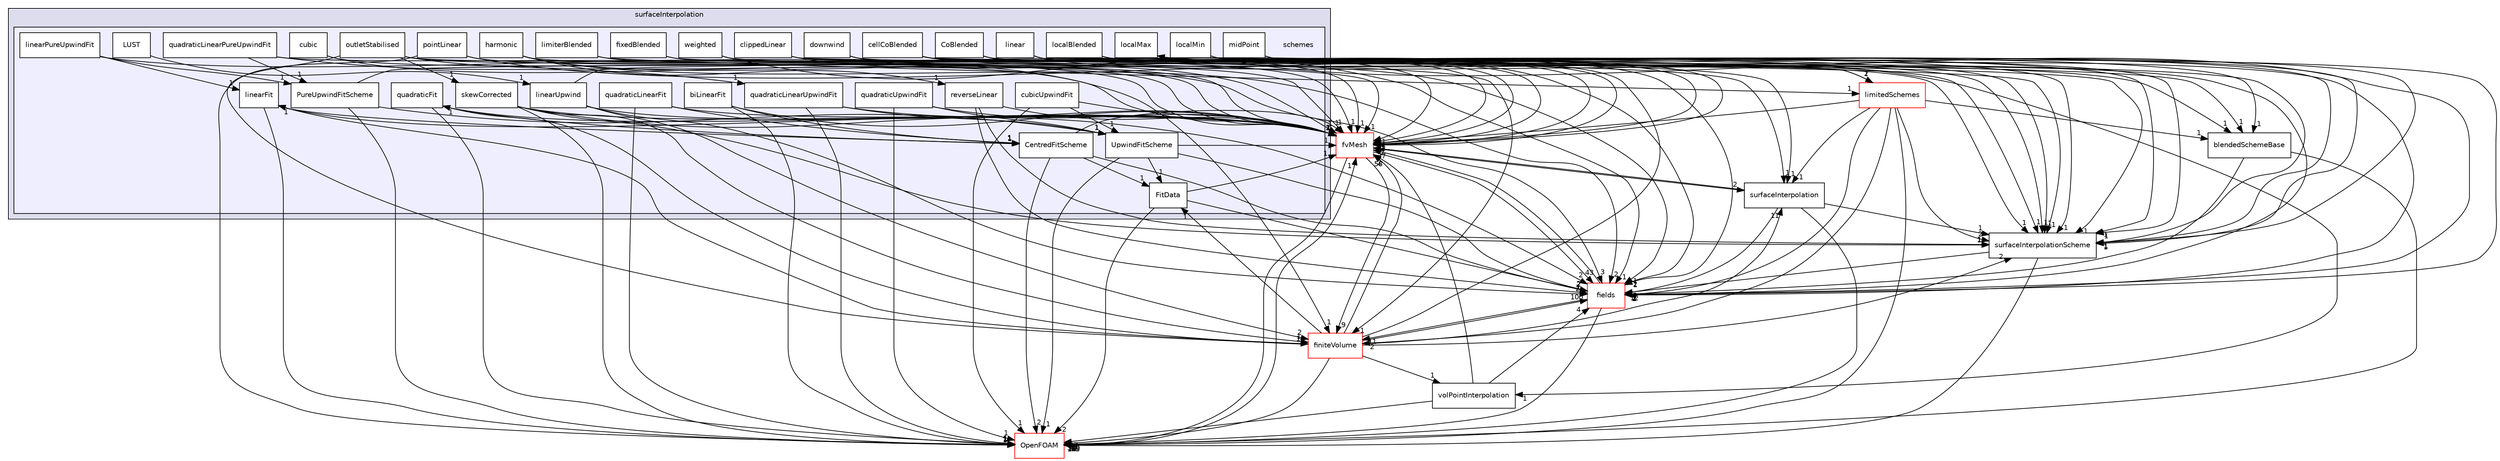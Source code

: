 digraph "src/finiteVolume/interpolation/surfaceInterpolation/schemes" {
  bgcolor=transparent;
  compound=true
  node [ fontsize="10", fontname="Helvetica"];
  edge [ labelfontsize="10", labelfontname="Helvetica"];
  subgraph clusterdir_4df5f063103ed43a92094c50d9ef5fe1 {
    graph [ bgcolor="#ddddee", pencolor="black", label="surfaceInterpolation" fontname="Helvetica", fontsize="10", URL="dir_4df5f063103ed43a92094c50d9ef5fe1.html"]
  subgraph clusterdir_deb7d71175aa940c147966c547ebcb7e {
    graph [ bgcolor="#eeeeff", pencolor="black", label="" URL="dir_deb7d71175aa940c147966c547ebcb7e.html"];
    dir_deb7d71175aa940c147966c547ebcb7e [shape=plaintext label="schemes"];
    dir_8c676d3489f4cec8403523e40f836623 [shape=box label="biLinearFit" color="black" fillcolor="white" style="filled" URL="dir_8c676d3489f4cec8403523e40f836623.html"];
    dir_6e6111e795c3babff867ddb467227c37 [shape=box label="cellCoBlended" color="black" fillcolor="white" style="filled" URL="dir_6e6111e795c3babff867ddb467227c37.html"];
    dir_5067335aa3a34104ac41befc6ecfb362 [shape=box label="CentredFitScheme" color="black" fillcolor="white" style="filled" URL="dir_5067335aa3a34104ac41befc6ecfb362.html"];
    dir_7982a15e2c9f5f310067cd236557a108 [shape=box label="clippedLinear" color="black" fillcolor="white" style="filled" URL="dir_7982a15e2c9f5f310067cd236557a108.html"];
    dir_8ee8580f0707fe23d178d2597733a86f [shape=box label="CoBlended" color="black" fillcolor="white" style="filled" URL="dir_8ee8580f0707fe23d178d2597733a86f.html"];
    dir_ea3592f82d82f29081b17d0b0c08ef9f [shape=box label="cubic" color="black" fillcolor="white" style="filled" URL="dir_ea3592f82d82f29081b17d0b0c08ef9f.html"];
    dir_6e88ce7aa5483a0742ec9d8ca7a1206e [shape=box label="cubicUpwindFit" color="black" fillcolor="white" style="filled" URL="dir_6e88ce7aa5483a0742ec9d8ca7a1206e.html"];
    dir_1e3516bb646493b23de3894135678ab2 [shape=box label="downwind" color="black" fillcolor="white" style="filled" URL="dir_1e3516bb646493b23de3894135678ab2.html"];
    dir_8b1dd99eadfdd2f1d530ebe9643fb191 [shape=box label="FitData" color="black" fillcolor="white" style="filled" URL="dir_8b1dd99eadfdd2f1d530ebe9643fb191.html"];
    dir_d893720f82490cc7d699800ba8b12c24 [shape=box label="fixedBlended" color="black" fillcolor="white" style="filled" URL="dir_d893720f82490cc7d699800ba8b12c24.html"];
    dir_4b6dffcbb2e29ef43be8524aef50a8b2 [shape=box label="harmonic" color="black" fillcolor="white" style="filled" URL="dir_4b6dffcbb2e29ef43be8524aef50a8b2.html"];
    dir_92091901d8844e794085c59c2b424dfb [shape=box label="limiterBlended" color="black" fillcolor="white" style="filled" URL="dir_92091901d8844e794085c59c2b424dfb.html"];
    dir_9e2eeea6cf6040677fd901bbca7e41e2 [shape=box label="linear" color="black" fillcolor="white" style="filled" URL="dir_9e2eeea6cf6040677fd901bbca7e41e2.html"];
    dir_863f5a43b6aa310a14bb70f68a33ff73 [shape=box label="linearFit" color="black" fillcolor="white" style="filled" URL="dir_863f5a43b6aa310a14bb70f68a33ff73.html"];
    dir_d0c89841d7fd6f14bf7d49e5f7e8ff0b [shape=box label="linearPureUpwindFit" color="black" fillcolor="white" style="filled" URL="dir_d0c89841d7fd6f14bf7d49e5f7e8ff0b.html"];
    dir_d07d241d5def1122e0b606e45bde700f [shape=box label="linearUpwind" color="black" fillcolor="white" style="filled" URL="dir_d07d241d5def1122e0b606e45bde700f.html"];
    dir_72771d86e3c0e895e91a5c354fd3df1e [shape=box label="localBlended" color="black" fillcolor="white" style="filled" URL="dir_72771d86e3c0e895e91a5c354fd3df1e.html"];
    dir_a67aa0f16f03e8bd179676161adf828d [shape=box label="localMax" color="black" fillcolor="white" style="filled" URL="dir_a67aa0f16f03e8bd179676161adf828d.html"];
    dir_decb6337c4a66de575cd06222718807a [shape=box label="localMin" color="black" fillcolor="white" style="filled" URL="dir_decb6337c4a66de575cd06222718807a.html"];
    dir_60b5e15bc2fe18bfab31cbbf3c445360 [shape=box label="LUST" color="black" fillcolor="white" style="filled" URL="dir_60b5e15bc2fe18bfab31cbbf3c445360.html"];
    dir_ba7f9d70986807131ccd265de8ede7ec [shape=box label="midPoint" color="black" fillcolor="white" style="filled" URL="dir_ba7f9d70986807131ccd265de8ede7ec.html"];
    dir_ab6b78185e00f583defcc8127c6b8f03 [shape=box label="outletStabilised" color="black" fillcolor="white" style="filled" URL="dir_ab6b78185e00f583defcc8127c6b8f03.html"];
    dir_5ac8fdebc958cd976c68be2e995d5722 [shape=box label="pointLinear" color="black" fillcolor="white" style="filled" URL="dir_5ac8fdebc958cd976c68be2e995d5722.html"];
    dir_8a73b554d394b76199228c6ba2a8d685 [shape=box label="PureUpwindFitScheme" color="black" fillcolor="white" style="filled" URL="dir_8a73b554d394b76199228c6ba2a8d685.html"];
    dir_4222bf86fc7d2e32bb18656d8b03e2ae [shape=box label="quadraticFit" color="black" fillcolor="white" style="filled" URL="dir_4222bf86fc7d2e32bb18656d8b03e2ae.html"];
    dir_71d8be77d4afdc69b08e3361ccc21108 [shape=box label="quadraticLinearFit" color="black" fillcolor="white" style="filled" URL="dir_71d8be77d4afdc69b08e3361ccc21108.html"];
    dir_431b527c82c21cf1a3ed2a8a9269c081 [shape=box label="quadraticLinearPureUpwindFit" color="black" fillcolor="white" style="filled" URL="dir_431b527c82c21cf1a3ed2a8a9269c081.html"];
    dir_7acc3717b20ec50a2d3c6bf68c2f5c24 [shape=box label="quadraticLinearUpwindFit" color="black" fillcolor="white" style="filled" URL="dir_7acc3717b20ec50a2d3c6bf68c2f5c24.html"];
    dir_c4fafabf97ad2c1a1cea31f7df72d717 [shape=box label="quadraticUpwindFit" color="black" fillcolor="white" style="filled" URL="dir_c4fafabf97ad2c1a1cea31f7df72d717.html"];
    dir_d70050f29e7ffdcf651aa4bbd070ecb6 [shape=box label="reverseLinear" color="black" fillcolor="white" style="filled" URL="dir_d70050f29e7ffdcf651aa4bbd070ecb6.html"];
    dir_b31a297922b308846172e07b946bd24e [shape=box label="skewCorrected" color="black" fillcolor="white" style="filled" URL="dir_b31a297922b308846172e07b946bd24e.html"];
    dir_1afd78ac93aa70cb906e64b5002585a3 [shape=box label="UpwindFitScheme" color="black" fillcolor="white" style="filled" URL="dir_1afd78ac93aa70cb906e64b5002585a3.html"];
    dir_db0a2226cb14096abcebce6a1c584024 [shape=box label="weighted" color="black" fillcolor="white" style="filled" URL="dir_db0a2226cb14096abcebce6a1c584024.html"];
  }
  }
  dir_19d3b1afd53ea5e65e1bc53b79dacb85 [shape=box label="surfaceInterpolationScheme" URL="dir_19d3b1afd53ea5e65e1bc53b79dacb85.html"];
  dir_6a5239496b78780b2a0dad3fa92ab857 [shape=box label="surfaceInterpolation" URL="dir_6a5239496b78780b2a0dad3fa92ab857.html"];
  dir_25ab4a83a983f7bb7a38b7f63bb141b7 [shape=box label="fields" color="red" URL="dir_25ab4a83a983f7bb7a38b7f63bb141b7.html"];
  dir_12a067b830ecef67be6217f1ffe5344c [shape=box label="blendedSchemeBase" URL="dir_12a067b830ecef67be6217f1ffe5344c.html"];
  dir_dd9fc39a8f9a2ae23f0e64eaf0f03929 [shape=box label="volPointInterpolation" URL="dir_dd9fc39a8f9a2ae23f0e64eaf0f03929.html"];
  dir_2ea871e4defbdbd60808750cae643c63 [shape=box label="finiteVolume" color="red" URL="dir_2ea871e4defbdbd60808750cae643c63.html"];
  dir_3b094e1ce2b3f641da0071aec2c4e694 [shape=box label="limitedSchemes" color="red" URL="dir_3b094e1ce2b3f641da0071aec2c4e694.html"];
  dir_c382fa095c9c33d8673c0dd60aaef275 [shape=box label="fvMesh" color="red" URL="dir_c382fa095c9c33d8673c0dd60aaef275.html"];
  dir_c5473ff19b20e6ec4dfe5c310b3778a8 [shape=box label="OpenFOAM" color="red" URL="dir_c5473ff19b20e6ec4dfe5c310b3778a8.html"];
  dir_d70050f29e7ffdcf651aa4bbd070ecb6->dir_19d3b1afd53ea5e65e1bc53b79dacb85 [headlabel="1", labeldistance=1.5 headhref="dir_001262_001267.html"];
  dir_d70050f29e7ffdcf651aa4bbd070ecb6->dir_25ab4a83a983f7bb7a38b7f63bb141b7 [headlabel="1", labeldistance=1.5 headhref="dir_001262_000936.html"];
  dir_d70050f29e7ffdcf651aa4bbd070ecb6->dir_c382fa095c9c33d8673c0dd60aaef275 [headlabel="1", labeldistance=1.5 headhref="dir_001262_001124.html"];
  dir_d07d241d5def1122e0b606e45bde700f->dir_25ab4a83a983f7bb7a38b7f63bb141b7 [headlabel="2", labeldistance=1.5 headhref="dir_001248_000936.html"];
  dir_d07d241d5def1122e0b606e45bde700f->dir_2ea871e4defbdbd60808750cae643c63 [headlabel="2", labeldistance=1.5 headhref="dir_001248_001063.html"];
  dir_d07d241d5def1122e0b606e45bde700f->dir_3b094e1ce2b3f641da0071aec2c4e694 [headlabel="2", labeldistance=1.5 headhref="dir_001248_001185.html"];
  dir_d07d241d5def1122e0b606e45bde700f->dir_c382fa095c9c33d8673c0dd60aaef275 [headlabel="2", labeldistance=1.5 headhref="dir_001248_001124.html"];
  dir_19d3b1afd53ea5e65e1bc53b79dacb85->dir_25ab4a83a983f7bb7a38b7f63bb141b7 [headlabel="5", labeldistance=1.5 headhref="dir_001267_000936.html"];
  dir_19d3b1afd53ea5e65e1bc53b79dacb85->dir_c5473ff19b20e6ec4dfe5c310b3778a8 [headlabel="4", labeldistance=1.5 headhref="dir_001267_001896.html"];
  dir_71d8be77d4afdc69b08e3361ccc21108->dir_5067335aa3a34104ac41befc6ecfb362 [headlabel="1", labeldistance=1.5 headhref="dir_001258_001227.html"];
  dir_71d8be77d4afdc69b08e3361ccc21108->dir_c382fa095c9c33d8673c0dd60aaef275 [headlabel="1", labeldistance=1.5 headhref="dir_001258_001124.html"];
  dir_71d8be77d4afdc69b08e3361ccc21108->dir_c5473ff19b20e6ec4dfe5c310b3778a8 [headlabel="1", labeldistance=1.5 headhref="dir_001258_001896.html"];
  dir_ba7f9d70986807131ccd265de8ede7ec->dir_19d3b1afd53ea5e65e1bc53b79dacb85 [headlabel="1", labeldistance=1.5 headhref="dir_001253_001267.html"];
  dir_ba7f9d70986807131ccd265de8ede7ec->dir_25ab4a83a983f7bb7a38b7f63bb141b7 [headlabel="1", labeldistance=1.5 headhref="dir_001253_000936.html"];
  dir_ba7f9d70986807131ccd265de8ede7ec->dir_c382fa095c9c33d8673c0dd60aaef275 [headlabel="1", labeldistance=1.5 headhref="dir_001253_001124.html"];
  dir_6a5239496b78780b2a0dad3fa92ab857->dir_19d3b1afd53ea5e65e1bc53b79dacb85 [headlabel="1", labeldistance=1.5 headhref="dir_001266_001267.html"];
  dir_6a5239496b78780b2a0dad3fa92ab857->dir_25ab4a83a983f7bb7a38b7f63bb141b7 [headlabel="6", labeldistance=1.5 headhref="dir_001266_000936.html"];
  dir_6a5239496b78780b2a0dad3fa92ab857->dir_c382fa095c9c33d8673c0dd60aaef275 [headlabel="2", labeldistance=1.5 headhref="dir_001266_001124.html"];
  dir_6a5239496b78780b2a0dad3fa92ab857->dir_c5473ff19b20e6ec4dfe5c310b3778a8 [headlabel="6", labeldistance=1.5 headhref="dir_001266_001896.html"];
  dir_d893720f82490cc7d699800ba8b12c24->dir_19d3b1afd53ea5e65e1bc53b79dacb85 [headlabel="1", labeldistance=1.5 headhref="dir_001234_001267.html"];
  dir_d893720f82490cc7d699800ba8b12c24->dir_c382fa095c9c33d8673c0dd60aaef275 [headlabel="1", labeldistance=1.5 headhref="dir_001234_001124.html"];
  dir_60b5e15bc2fe18bfab31cbbf3c445360->dir_d07d241d5def1122e0b606e45bde700f [headlabel="1", labeldistance=1.5 headhref="dir_001252_001248.html"];
  dir_25ab4a83a983f7bb7a38b7f63bb141b7->dir_2ea871e4defbdbd60808750cae643c63 [headlabel="11", labeldistance=1.5 headhref="dir_000936_001063.html"];
  dir_25ab4a83a983f7bb7a38b7f63bb141b7->dir_c382fa095c9c33d8673c0dd60aaef275 [headlabel="37", labeldistance=1.5 headhref="dir_000936_001124.html"];
  dir_25ab4a83a983f7bb7a38b7f63bb141b7->dir_c5473ff19b20e6ec4dfe5c310b3778a8 [headlabel="340", labeldistance=1.5 headhref="dir_000936_001896.html"];
  dir_ab6b78185e00f583defcc8127c6b8f03->dir_19d3b1afd53ea5e65e1bc53b79dacb85 [headlabel="1", labeldistance=1.5 headhref="dir_001254_001267.html"];
  dir_ab6b78185e00f583defcc8127c6b8f03->dir_25ab4a83a983f7bb7a38b7f63bb141b7 [headlabel="3", labeldistance=1.5 headhref="dir_001254_000936.html"];
  dir_ab6b78185e00f583defcc8127c6b8f03->dir_2ea871e4defbdbd60808750cae643c63 [headlabel="1", labeldistance=1.5 headhref="dir_001254_001063.html"];
  dir_ab6b78185e00f583defcc8127c6b8f03->dir_c382fa095c9c33d8673c0dd60aaef275 [headlabel="1", labeldistance=1.5 headhref="dir_001254_001124.html"];
  dir_ab6b78185e00f583defcc8127c6b8f03->dir_b31a297922b308846172e07b946bd24e [headlabel="1", labeldistance=1.5 headhref="dir_001254_001263.html"];
  dir_db0a2226cb14096abcebce6a1c584024->dir_19d3b1afd53ea5e65e1bc53b79dacb85 [headlabel="1", labeldistance=1.5 headhref="dir_001265_001267.html"];
  dir_db0a2226cb14096abcebce6a1c584024->dir_25ab4a83a983f7bb7a38b7f63bb141b7 [headlabel="1", labeldistance=1.5 headhref="dir_001265_000936.html"];
  dir_db0a2226cb14096abcebce6a1c584024->dir_c382fa095c9c33d8673c0dd60aaef275 [headlabel="1", labeldistance=1.5 headhref="dir_001265_001124.html"];
  dir_8ee8580f0707fe23d178d2597733a86f->dir_19d3b1afd53ea5e65e1bc53b79dacb85 [headlabel="1", labeldistance=1.5 headhref="dir_001229_001267.html"];
  dir_8ee8580f0707fe23d178d2597733a86f->dir_6a5239496b78780b2a0dad3fa92ab857 [headlabel="1", labeldistance=1.5 headhref="dir_001229_001266.html"];
  dir_8ee8580f0707fe23d178d2597733a86f->dir_12a067b830ecef67be6217f1ffe5344c [headlabel="1", labeldistance=1.5 headhref="dir_001229_001184.html"];
  dir_8ee8580f0707fe23d178d2597733a86f->dir_c382fa095c9c33d8673c0dd60aaef275 [headlabel="1", labeldistance=1.5 headhref="dir_001229_001124.html"];
  dir_12a067b830ecef67be6217f1ffe5344c->dir_25ab4a83a983f7bb7a38b7f63bb141b7 [headlabel="2", labeldistance=1.5 headhref="dir_001184_000936.html"];
  dir_12a067b830ecef67be6217f1ffe5344c->dir_c5473ff19b20e6ec4dfe5c310b3778a8 [headlabel="2", labeldistance=1.5 headhref="dir_001184_001896.html"];
  dir_ea3592f82d82f29081b17d0b0c08ef9f->dir_2ea871e4defbdbd60808750cae643c63 [headlabel="1", labeldistance=1.5 headhref="dir_001230_001063.html"];
  dir_ea3592f82d82f29081b17d0b0c08ef9f->dir_c382fa095c9c33d8673c0dd60aaef275 [headlabel="1", labeldistance=1.5 headhref="dir_001230_001124.html"];
  dir_dd9fc39a8f9a2ae23f0e64eaf0f03929->dir_25ab4a83a983f7bb7a38b7f63bb141b7 [headlabel="4", labeldistance=1.5 headhref="dir_001268_000936.html"];
  dir_dd9fc39a8f9a2ae23f0e64eaf0f03929->dir_c382fa095c9c33d8673c0dd60aaef275 [headlabel="2", labeldistance=1.5 headhref="dir_001268_001124.html"];
  dir_dd9fc39a8f9a2ae23f0e64eaf0f03929->dir_c5473ff19b20e6ec4dfe5c310b3778a8 [headlabel="17", labeldistance=1.5 headhref="dir_001268_001896.html"];
  dir_431b527c82c21cf1a3ed2a8a9269c081->dir_8a73b554d394b76199228c6ba2a8d685 [headlabel="1", labeldistance=1.5 headhref="dir_001259_001256.html"];
  dir_431b527c82c21cf1a3ed2a8a9269c081->dir_c382fa095c9c33d8673c0dd60aaef275 [headlabel="1", labeldistance=1.5 headhref="dir_001259_001124.html"];
  dir_431b527c82c21cf1a3ed2a8a9269c081->dir_7acc3717b20ec50a2d3c6bf68c2f5c24 [headlabel="1", labeldistance=1.5 headhref="dir_001259_001260.html"];
  dir_2ea871e4defbdbd60808750cae643c63->dir_19d3b1afd53ea5e65e1bc53b79dacb85 [headlabel="2", labeldistance=1.5 headhref="dir_001063_001267.html"];
  dir_2ea871e4defbdbd60808750cae643c63->dir_6a5239496b78780b2a0dad3fa92ab857 [headlabel="11", labeldistance=1.5 headhref="dir_001063_001266.html"];
  dir_2ea871e4defbdbd60808750cae643c63->dir_25ab4a83a983f7bb7a38b7f63bb141b7 [headlabel="100", labeldistance=1.5 headhref="dir_001063_000936.html"];
  dir_2ea871e4defbdbd60808750cae643c63->dir_dd9fc39a8f9a2ae23f0e64eaf0f03929 [headlabel="1", labeldistance=1.5 headhref="dir_001063_001268.html"];
  dir_2ea871e4defbdbd60808750cae643c63->dir_4222bf86fc7d2e32bb18656d8b03e2ae [headlabel="1", labeldistance=1.5 headhref="dir_001063_001257.html"];
  dir_2ea871e4defbdbd60808750cae643c63->dir_c382fa095c9c33d8673c0dd60aaef275 [headlabel="58", labeldistance=1.5 headhref="dir_001063_001124.html"];
  dir_2ea871e4defbdbd60808750cae643c63->dir_c5473ff19b20e6ec4dfe5c310b3778a8 [headlabel="56", labeldistance=1.5 headhref="dir_001063_001896.html"];
  dir_2ea871e4defbdbd60808750cae643c63->dir_8b1dd99eadfdd2f1d530ebe9643fb191 [headlabel="1", labeldistance=1.5 headhref="dir_001063_001233.html"];
  dir_2ea871e4defbdbd60808750cae643c63->dir_a67aa0f16f03e8bd179676161adf828d [headlabel="1", labeldistance=1.5 headhref="dir_001063_001250.html"];
  dir_2ea871e4defbdbd60808750cae643c63->dir_863f5a43b6aa310a14bb70f68a33ff73 [headlabel="1", labeldistance=1.5 headhref="dir_001063_001246.html"];
  dir_7982a15e2c9f5f310067cd236557a108->dir_19d3b1afd53ea5e65e1bc53b79dacb85 [headlabel="1", labeldistance=1.5 headhref="dir_001228_001267.html"];
  dir_7982a15e2c9f5f310067cd236557a108->dir_25ab4a83a983f7bb7a38b7f63bb141b7 [headlabel="1", labeldistance=1.5 headhref="dir_001228_000936.html"];
  dir_7982a15e2c9f5f310067cd236557a108->dir_c382fa095c9c33d8673c0dd60aaef275 [headlabel="1", labeldistance=1.5 headhref="dir_001228_001124.html"];
  dir_4222bf86fc7d2e32bb18656d8b03e2ae->dir_5067335aa3a34104ac41befc6ecfb362 [headlabel="1", labeldistance=1.5 headhref="dir_001257_001227.html"];
  dir_4222bf86fc7d2e32bb18656d8b03e2ae->dir_c382fa095c9c33d8673c0dd60aaef275 [headlabel="1", labeldistance=1.5 headhref="dir_001257_001124.html"];
  dir_4222bf86fc7d2e32bb18656d8b03e2ae->dir_c5473ff19b20e6ec4dfe5c310b3778a8 [headlabel="1", labeldistance=1.5 headhref="dir_001257_001896.html"];
  dir_1e3516bb646493b23de3894135678ab2->dir_19d3b1afd53ea5e65e1bc53b79dacb85 [headlabel="1", labeldistance=1.5 headhref="dir_001232_001267.html"];
  dir_1e3516bb646493b23de3894135678ab2->dir_25ab4a83a983f7bb7a38b7f63bb141b7 [headlabel="2", labeldistance=1.5 headhref="dir_001232_000936.html"];
  dir_1e3516bb646493b23de3894135678ab2->dir_c382fa095c9c33d8673c0dd60aaef275 [headlabel="1", labeldistance=1.5 headhref="dir_001232_001124.html"];
  dir_5067335aa3a34104ac41befc6ecfb362->dir_25ab4a83a983f7bb7a38b7f63bb141b7 [headlabel="2", labeldistance=1.5 headhref="dir_001227_000936.html"];
  dir_5067335aa3a34104ac41befc6ecfb362->dir_c382fa095c9c33d8673c0dd60aaef275 [headlabel="1", labeldistance=1.5 headhref="dir_001227_001124.html"];
  dir_5067335aa3a34104ac41befc6ecfb362->dir_c5473ff19b20e6ec4dfe5c310b3778a8 [headlabel="2", labeldistance=1.5 headhref="dir_001227_001896.html"];
  dir_5067335aa3a34104ac41befc6ecfb362->dir_8b1dd99eadfdd2f1d530ebe9643fb191 [headlabel="1", labeldistance=1.5 headhref="dir_001227_001233.html"];
  dir_8a73b554d394b76199228c6ba2a8d685->dir_3b094e1ce2b3f641da0071aec2c4e694 [headlabel="1", labeldistance=1.5 headhref="dir_001256_001185.html"];
  dir_8a73b554d394b76199228c6ba2a8d685->dir_1afd78ac93aa70cb906e64b5002585a3 [headlabel="1", labeldistance=1.5 headhref="dir_001256_001264.html"];
  dir_8a73b554d394b76199228c6ba2a8d685->dir_c5473ff19b20e6ec4dfe5c310b3778a8 [headlabel="1", labeldistance=1.5 headhref="dir_001256_001896.html"];
  dir_c382fa095c9c33d8673c0dd60aaef275->dir_6a5239496b78780b2a0dad3fa92ab857 [headlabel="2", labeldistance=1.5 headhref="dir_001124_001266.html"];
  dir_c382fa095c9c33d8673c0dd60aaef275->dir_25ab4a83a983f7bb7a38b7f63bb141b7 [headlabel="43", labeldistance=1.5 headhref="dir_001124_000936.html"];
  dir_c382fa095c9c33d8673c0dd60aaef275->dir_2ea871e4defbdbd60808750cae643c63 [headlabel="9", labeldistance=1.5 headhref="dir_001124_001063.html"];
  dir_c382fa095c9c33d8673c0dd60aaef275->dir_c5473ff19b20e6ec4dfe5c310b3778a8 [headlabel="173", labeldistance=1.5 headhref="dir_001124_001896.html"];
  dir_3b094e1ce2b3f641da0071aec2c4e694->dir_19d3b1afd53ea5e65e1bc53b79dacb85 [headlabel="2", labeldistance=1.5 headhref="dir_001185_001267.html"];
  dir_3b094e1ce2b3f641da0071aec2c4e694->dir_6a5239496b78780b2a0dad3fa92ab857 [headlabel="1", labeldistance=1.5 headhref="dir_001185_001266.html"];
  dir_3b094e1ce2b3f641da0071aec2c4e694->dir_25ab4a83a983f7bb7a38b7f63bb141b7 [headlabel="12", labeldistance=1.5 headhref="dir_001185_000936.html"];
  dir_3b094e1ce2b3f641da0071aec2c4e694->dir_12a067b830ecef67be6217f1ffe5344c [headlabel="1", labeldistance=1.5 headhref="dir_001185_001184.html"];
  dir_3b094e1ce2b3f641da0071aec2c4e694->dir_2ea871e4defbdbd60808750cae643c63 [headlabel="2", labeldistance=1.5 headhref="dir_001185_001063.html"];
  dir_3b094e1ce2b3f641da0071aec2c4e694->dir_c382fa095c9c33d8673c0dd60aaef275 [headlabel="3", labeldistance=1.5 headhref="dir_001185_001124.html"];
  dir_3b094e1ce2b3f641da0071aec2c4e694->dir_c5473ff19b20e6ec4dfe5c310b3778a8 [headlabel="21", labeldistance=1.5 headhref="dir_001185_001896.html"];
  dir_1afd78ac93aa70cb906e64b5002585a3->dir_25ab4a83a983f7bb7a38b7f63bb141b7 [headlabel="2", labeldistance=1.5 headhref="dir_001264_000936.html"];
  dir_1afd78ac93aa70cb906e64b5002585a3->dir_c382fa095c9c33d8673c0dd60aaef275 [headlabel="1", labeldistance=1.5 headhref="dir_001264_001124.html"];
  dir_1afd78ac93aa70cb906e64b5002585a3->dir_c5473ff19b20e6ec4dfe5c310b3778a8 [headlabel="1", labeldistance=1.5 headhref="dir_001264_001896.html"];
  dir_1afd78ac93aa70cb906e64b5002585a3->dir_8b1dd99eadfdd2f1d530ebe9643fb191 [headlabel="1", labeldistance=1.5 headhref="dir_001264_001233.html"];
  dir_c4fafabf97ad2c1a1cea31f7df72d717->dir_c382fa095c9c33d8673c0dd60aaef275 [headlabel="1", labeldistance=1.5 headhref="dir_001261_001124.html"];
  dir_c4fafabf97ad2c1a1cea31f7df72d717->dir_1afd78ac93aa70cb906e64b5002585a3 [headlabel="1", labeldistance=1.5 headhref="dir_001261_001264.html"];
  dir_c4fafabf97ad2c1a1cea31f7df72d717->dir_c5473ff19b20e6ec4dfe5c310b3778a8 [headlabel="1", labeldistance=1.5 headhref="dir_001261_001896.html"];
  dir_6e6111e795c3babff867ddb467227c37->dir_19d3b1afd53ea5e65e1bc53b79dacb85 [headlabel="1", labeldistance=1.5 headhref="dir_001226_001267.html"];
  dir_6e6111e795c3babff867ddb467227c37->dir_6a5239496b78780b2a0dad3fa92ab857 [headlabel="1", labeldistance=1.5 headhref="dir_001226_001266.html"];
  dir_6e6111e795c3babff867ddb467227c37->dir_25ab4a83a983f7bb7a38b7f63bb141b7 [headlabel="1", labeldistance=1.5 headhref="dir_001226_000936.html"];
  dir_6e6111e795c3babff867ddb467227c37->dir_12a067b830ecef67be6217f1ffe5344c [headlabel="1", labeldistance=1.5 headhref="dir_001226_001184.html"];
  dir_6e6111e795c3babff867ddb467227c37->dir_2ea871e4defbdbd60808750cae643c63 [headlabel="1", labeldistance=1.5 headhref="dir_001226_001063.html"];
  dir_6e6111e795c3babff867ddb467227c37->dir_c382fa095c9c33d8673c0dd60aaef275 [headlabel="1", labeldistance=1.5 headhref="dir_001226_001124.html"];
  dir_92091901d8844e794085c59c2b424dfb->dir_3b094e1ce2b3f641da0071aec2c4e694 [headlabel="1", labeldistance=1.5 headhref="dir_001236_001185.html"];
  dir_92091901d8844e794085c59c2b424dfb->dir_c382fa095c9c33d8673c0dd60aaef275 [headlabel="1", labeldistance=1.5 headhref="dir_001236_001124.html"];
  dir_8c676d3489f4cec8403523e40f836623->dir_5067335aa3a34104ac41befc6ecfb362 [headlabel="1", labeldistance=1.5 headhref="dir_001225_001227.html"];
  dir_8c676d3489f4cec8403523e40f836623->dir_c382fa095c9c33d8673c0dd60aaef275 [headlabel="1", labeldistance=1.5 headhref="dir_001225_001124.html"];
  dir_8c676d3489f4cec8403523e40f836623->dir_c5473ff19b20e6ec4dfe5c310b3778a8 [headlabel="1", labeldistance=1.5 headhref="dir_001225_001896.html"];
  dir_4b6dffcbb2e29ef43be8524aef50a8b2->dir_d70050f29e7ffdcf651aa4bbd070ecb6 [headlabel="1", labeldistance=1.5 headhref="dir_001235_001262.html"];
  dir_4b6dffcbb2e29ef43be8524aef50a8b2->dir_19d3b1afd53ea5e65e1bc53b79dacb85 [headlabel="1", labeldistance=1.5 headhref="dir_001235_001267.html"];
  dir_4b6dffcbb2e29ef43be8524aef50a8b2->dir_25ab4a83a983f7bb7a38b7f63bb141b7 [headlabel="2", labeldistance=1.5 headhref="dir_001235_000936.html"];
  dir_4b6dffcbb2e29ef43be8524aef50a8b2->dir_c382fa095c9c33d8673c0dd60aaef275 [headlabel="1", labeldistance=1.5 headhref="dir_001235_001124.html"];
  dir_b31a297922b308846172e07b946bd24e->dir_19d3b1afd53ea5e65e1bc53b79dacb85 [headlabel="1", labeldistance=1.5 headhref="dir_001263_001267.html"];
  dir_b31a297922b308846172e07b946bd24e->dir_25ab4a83a983f7bb7a38b7f63bb141b7 [headlabel="2", labeldistance=1.5 headhref="dir_001263_000936.html"];
  dir_b31a297922b308846172e07b946bd24e->dir_2ea871e4defbdbd60808750cae643c63 [headlabel="1", labeldistance=1.5 headhref="dir_001263_001063.html"];
  dir_b31a297922b308846172e07b946bd24e->dir_c382fa095c9c33d8673c0dd60aaef275 [headlabel="1", labeldistance=1.5 headhref="dir_001263_001124.html"];
  dir_b31a297922b308846172e07b946bd24e->dir_c5473ff19b20e6ec4dfe5c310b3778a8 [headlabel="1", labeldistance=1.5 headhref="dir_001263_001896.html"];
  dir_decb6337c4a66de575cd06222718807a->dir_19d3b1afd53ea5e65e1bc53b79dacb85 [headlabel="1", labeldistance=1.5 headhref="dir_001251_001267.html"];
  dir_decb6337c4a66de575cd06222718807a->dir_25ab4a83a983f7bb7a38b7f63bb141b7 [headlabel="2", labeldistance=1.5 headhref="dir_001251_000936.html"];
  dir_decb6337c4a66de575cd06222718807a->dir_c382fa095c9c33d8673c0dd60aaef275 [headlabel="1", labeldistance=1.5 headhref="dir_001251_001124.html"];
  dir_c5473ff19b20e6ec4dfe5c310b3778a8->dir_c382fa095c9c33d8673c0dd60aaef275 [headlabel="1", labeldistance=1.5 headhref="dir_001896_001124.html"];
  dir_d0c89841d7fd6f14bf7d49e5f7e8ff0b->dir_8a73b554d394b76199228c6ba2a8d685 [headlabel="1", labeldistance=1.5 headhref="dir_001247_001256.html"];
  dir_d0c89841d7fd6f14bf7d49e5f7e8ff0b->dir_c382fa095c9c33d8673c0dd60aaef275 [headlabel="1", labeldistance=1.5 headhref="dir_001247_001124.html"];
  dir_d0c89841d7fd6f14bf7d49e5f7e8ff0b->dir_863f5a43b6aa310a14bb70f68a33ff73 [headlabel="1", labeldistance=1.5 headhref="dir_001247_001246.html"];
  dir_8b1dd99eadfdd2f1d530ebe9643fb191->dir_25ab4a83a983f7bb7a38b7f63bb141b7 [headlabel="2", labeldistance=1.5 headhref="dir_001233_000936.html"];
  dir_8b1dd99eadfdd2f1d530ebe9643fb191->dir_c382fa095c9c33d8673c0dd60aaef275 [headlabel="1", labeldistance=1.5 headhref="dir_001233_001124.html"];
  dir_8b1dd99eadfdd2f1d530ebe9643fb191->dir_c5473ff19b20e6ec4dfe5c310b3778a8 [headlabel="2", labeldistance=1.5 headhref="dir_001233_001896.html"];
  dir_5ac8fdebc958cd976c68be2e995d5722->dir_dd9fc39a8f9a2ae23f0e64eaf0f03929 [headlabel="1", labeldistance=1.5 headhref="dir_001255_001268.html"];
  dir_5ac8fdebc958cd976c68be2e995d5722->dir_c382fa095c9c33d8673c0dd60aaef275 [headlabel="1", labeldistance=1.5 headhref="dir_001255_001124.html"];
  dir_5ac8fdebc958cd976c68be2e995d5722->dir_c5473ff19b20e6ec4dfe5c310b3778a8 [headlabel="1", labeldistance=1.5 headhref="dir_001255_001896.html"];
  dir_a67aa0f16f03e8bd179676161adf828d->dir_19d3b1afd53ea5e65e1bc53b79dacb85 [headlabel="1", labeldistance=1.5 headhref="dir_001250_001267.html"];
  dir_a67aa0f16f03e8bd179676161adf828d->dir_25ab4a83a983f7bb7a38b7f63bb141b7 [headlabel="2", labeldistance=1.5 headhref="dir_001250_000936.html"];
  dir_a67aa0f16f03e8bd179676161adf828d->dir_c382fa095c9c33d8673c0dd60aaef275 [headlabel="1", labeldistance=1.5 headhref="dir_001250_001124.html"];
  dir_6e88ce7aa5483a0742ec9d8ca7a1206e->dir_c382fa095c9c33d8673c0dd60aaef275 [headlabel="1", labeldistance=1.5 headhref="dir_001231_001124.html"];
  dir_6e88ce7aa5483a0742ec9d8ca7a1206e->dir_1afd78ac93aa70cb906e64b5002585a3 [headlabel="1", labeldistance=1.5 headhref="dir_001231_001264.html"];
  dir_6e88ce7aa5483a0742ec9d8ca7a1206e->dir_c5473ff19b20e6ec4dfe5c310b3778a8 [headlabel="1", labeldistance=1.5 headhref="dir_001231_001896.html"];
  dir_72771d86e3c0e895e91a5c354fd3df1e->dir_19d3b1afd53ea5e65e1bc53b79dacb85 [headlabel="1", labeldistance=1.5 headhref="dir_001249_001267.html"];
  dir_72771d86e3c0e895e91a5c354fd3df1e->dir_12a067b830ecef67be6217f1ffe5344c [headlabel="1", labeldistance=1.5 headhref="dir_001249_001184.html"];
  dir_72771d86e3c0e895e91a5c354fd3df1e->dir_c382fa095c9c33d8673c0dd60aaef275 [headlabel="1", labeldistance=1.5 headhref="dir_001249_001124.html"];
  dir_863f5a43b6aa310a14bb70f68a33ff73->dir_5067335aa3a34104ac41befc6ecfb362 [headlabel="1", labeldistance=1.5 headhref="dir_001246_001227.html"];
  dir_863f5a43b6aa310a14bb70f68a33ff73->dir_c382fa095c9c33d8673c0dd60aaef275 [headlabel="1", labeldistance=1.5 headhref="dir_001246_001124.html"];
  dir_863f5a43b6aa310a14bb70f68a33ff73->dir_c5473ff19b20e6ec4dfe5c310b3778a8 [headlabel="1", labeldistance=1.5 headhref="dir_001246_001896.html"];
  dir_9e2eeea6cf6040677fd901bbca7e41e2->dir_19d3b1afd53ea5e65e1bc53b79dacb85 [headlabel="1", labeldistance=1.5 headhref="dir_001237_001267.html"];
  dir_9e2eeea6cf6040677fd901bbca7e41e2->dir_25ab4a83a983f7bb7a38b7f63bb141b7 [headlabel="1", labeldistance=1.5 headhref="dir_001237_000936.html"];
  dir_9e2eeea6cf6040677fd901bbca7e41e2->dir_c382fa095c9c33d8673c0dd60aaef275 [headlabel="1", labeldistance=1.5 headhref="dir_001237_001124.html"];
  dir_7acc3717b20ec50a2d3c6bf68c2f5c24->dir_c382fa095c9c33d8673c0dd60aaef275 [headlabel="1", labeldistance=1.5 headhref="dir_001260_001124.html"];
  dir_7acc3717b20ec50a2d3c6bf68c2f5c24->dir_1afd78ac93aa70cb906e64b5002585a3 [headlabel="1", labeldistance=1.5 headhref="dir_001260_001264.html"];
  dir_7acc3717b20ec50a2d3c6bf68c2f5c24->dir_c5473ff19b20e6ec4dfe5c310b3778a8 [headlabel="1", labeldistance=1.5 headhref="dir_001260_001896.html"];
}
